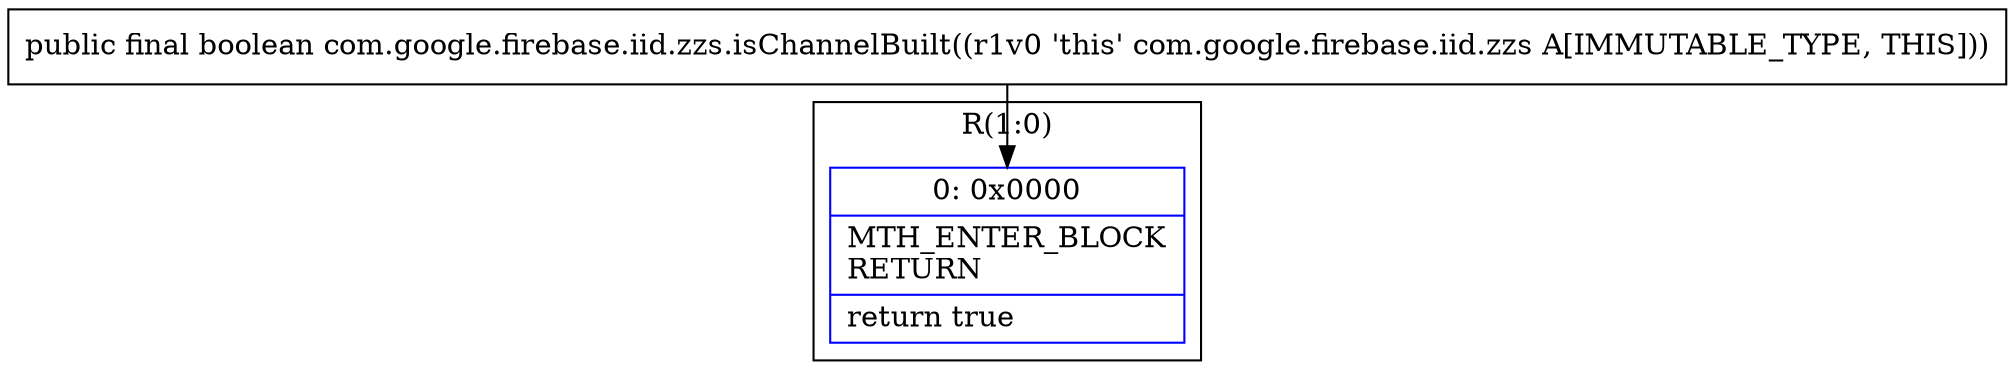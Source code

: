 digraph "CFG forcom.google.firebase.iid.zzs.isChannelBuilt()Z" {
subgraph cluster_Region_171050198 {
label = "R(1:0)";
node [shape=record,color=blue];
Node_0 [shape=record,label="{0\:\ 0x0000|MTH_ENTER_BLOCK\lRETURN\l|return true\l}"];
}
MethodNode[shape=record,label="{public final boolean com.google.firebase.iid.zzs.isChannelBuilt((r1v0 'this' com.google.firebase.iid.zzs A[IMMUTABLE_TYPE, THIS])) }"];
MethodNode -> Node_0;
}


